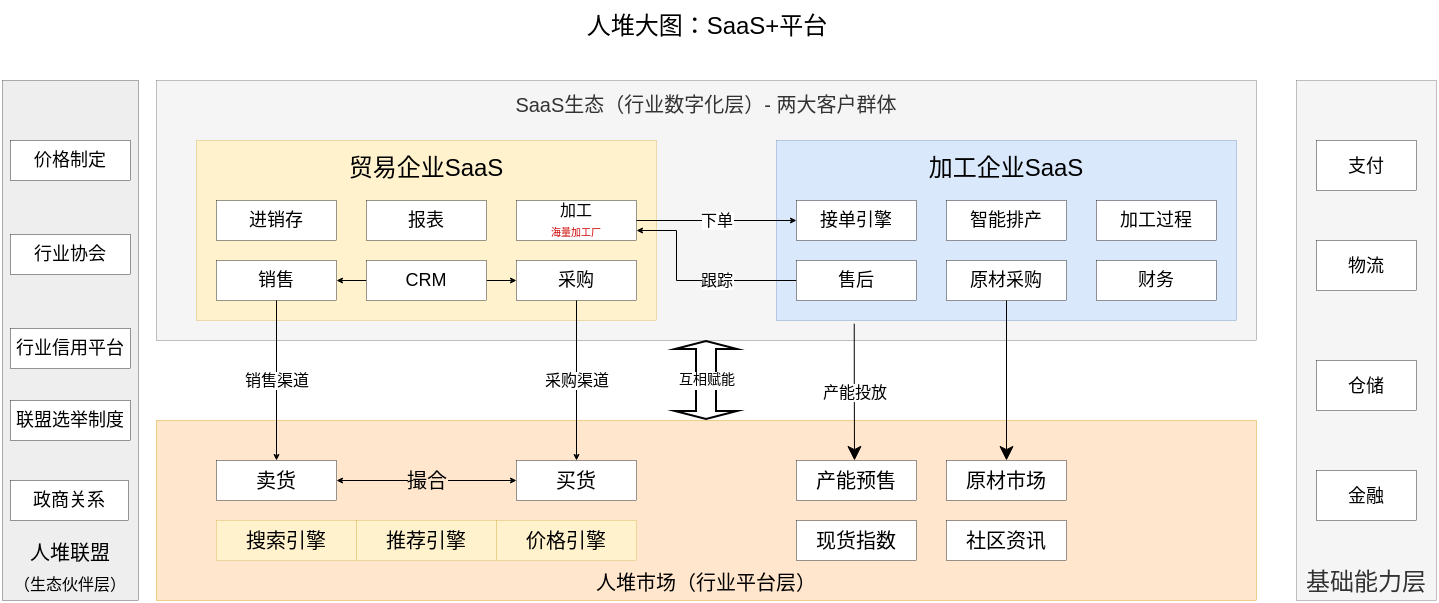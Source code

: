 <mxfile version="23.1.7" type="github">
  <diagram name="第 1 页" id="3o1Iv2JwhsrkfTF9kg7Q">
    <mxGraphModel dx="921" dy="482" grid="0" gridSize="10" guides="1" tooltips="1" connect="1" arrows="1" fold="1" page="1" pageScale="1" pageWidth="827" pageHeight="1169" math="0" shadow="0">
      <root>
        <mxCell id="0" />
        <mxCell id="1" parent="0" />
        <mxCell id="AaakfXUF925wmJockzb4-39" value="SaaS生态（行业数字化层）- 两大客户群体" style="rounded=0;whiteSpace=wrap;html=1;verticalAlign=top;fillColor=#f5f5f5;fontColor=#333333;strokeColor=#666666;fontSize=10;strokeWidth=0.2;" vertex="1" parent="1">
          <mxGeometry x="140" y="250" width="550" height="130" as="geometry" />
        </mxCell>
        <mxCell id="AaakfXUF925wmJockzb4-1" value="贸易企业SaaS" style="rounded=0;whiteSpace=wrap;html=1;verticalAlign=top;fillColor=#fff2cc;strokeColor=#d6b656;strokeWidth=0.2;" vertex="1" parent="1">
          <mxGeometry x="160" y="280" width="230" height="90" as="geometry" />
        </mxCell>
        <mxCell id="AaakfXUF925wmJockzb4-2" value="销售" style="rounded=0;whiteSpace=wrap;html=1;fontSize=9;strokeWidth=0.2;" vertex="1" parent="1">
          <mxGeometry x="170" y="340" width="60" height="20" as="geometry" />
        </mxCell>
        <mxCell id="AaakfXUF925wmJockzb4-3" value="采购" style="rounded=0;whiteSpace=wrap;html=1;fontSize=9;strokeWidth=0.2;" vertex="1" parent="1">
          <mxGeometry x="320" y="340" width="60" height="20" as="geometry" />
        </mxCell>
        <mxCell id="AaakfXUF925wmJockzb4-4" value="加工&lt;div style=&quot;&quot;&gt;&lt;font color=&quot;#cc0000&quot; style=&quot;font-size: 5px;&quot;&gt;海量加工厂&lt;/font&gt;&lt;/div&gt;" style="rounded=0;whiteSpace=wrap;html=1;fontSize=8;strokeWidth=0.2;" vertex="1" parent="1">
          <mxGeometry x="320" y="310" width="60" height="20" as="geometry" />
        </mxCell>
        <mxCell id="AaakfXUF925wmJockzb4-5" value="进销存" style="rounded=0;whiteSpace=wrap;html=1;fontSize=9;strokeWidth=0.2;" vertex="1" parent="1">
          <mxGeometry x="170" y="310" width="60" height="20" as="geometry" />
        </mxCell>
        <mxCell id="AaakfXUF925wmJockzb4-6" value="报表" style="rounded=0;whiteSpace=wrap;html=1;fontSize=9;strokeWidth=0.2;" vertex="1" parent="1">
          <mxGeometry x="245" y="310" width="60" height="20" as="geometry" />
        </mxCell>
        <mxCell id="AaakfXUF925wmJockzb4-27" style="edgeStyle=orthogonalEdgeStyle;rounded=0;orthogonalLoop=1;jettySize=auto;html=1;exitX=0;exitY=0.5;exitDx=0;exitDy=0;entryX=1;entryY=0.5;entryDx=0;entryDy=0;endSize=2;startSize=2;strokeWidth=0.5;" edge="1" parent="1" source="AaakfXUF925wmJockzb4-7" target="AaakfXUF925wmJockzb4-2">
          <mxGeometry relative="1" as="geometry" />
        </mxCell>
        <mxCell id="AaakfXUF925wmJockzb4-28" style="edgeStyle=orthogonalEdgeStyle;rounded=0;orthogonalLoop=1;jettySize=auto;html=1;exitX=1;exitY=0.5;exitDx=0;exitDy=0;entryX=0;entryY=0.5;entryDx=0;entryDy=0;endSize=2;startSize=2;strokeWidth=0.5;" edge="1" parent="1" source="AaakfXUF925wmJockzb4-7" target="AaakfXUF925wmJockzb4-3">
          <mxGeometry relative="1" as="geometry" />
        </mxCell>
        <mxCell id="AaakfXUF925wmJockzb4-7" value="CRM" style="rounded=0;whiteSpace=wrap;html=1;fontSize=9;strokeWidth=0.2;" vertex="1" parent="1">
          <mxGeometry x="245" y="340" width="60" height="20" as="geometry" />
        </mxCell>
        <mxCell id="AaakfXUF925wmJockzb4-8" value="加工企业SaaS" style="rounded=0;whiteSpace=wrap;html=1;verticalAlign=top;fillColor=#dae8fc;strokeColor=#6c8ebf;strokeWidth=0.2;" vertex="1" parent="1">
          <mxGeometry x="450" y="280" width="230" height="90" as="geometry" />
        </mxCell>
        <mxCell id="AaakfXUF925wmJockzb4-23" value="跟踪" style="edgeStyle=orthogonalEdgeStyle;rounded=0;orthogonalLoop=1;jettySize=auto;html=1;entryX=1;entryY=0.75;entryDx=0;entryDy=0;fontSize=8;endSize=2;startSize=2;strokeWidth=0.5;" edge="1" parent="1" source="AaakfXUF925wmJockzb4-9" target="AaakfXUF925wmJockzb4-4">
          <mxGeometry x="-0.238" relative="1" as="geometry">
            <Array as="points">
              <mxPoint x="400" y="350" />
              <mxPoint x="400" y="325" />
            </Array>
            <mxPoint as="offset" />
          </mxGeometry>
        </mxCell>
        <mxCell id="AaakfXUF925wmJockzb4-9" value="售后" style="rounded=0;whiteSpace=wrap;html=1;fontSize=9;strokeWidth=0.2;" vertex="1" parent="1">
          <mxGeometry x="460" y="340" width="60" height="20" as="geometry" />
        </mxCell>
        <mxCell id="AaakfXUF925wmJockzb4-10" value="原材采购" style="rounded=0;whiteSpace=wrap;html=1;fontSize=9;strokeWidth=0.2;" vertex="1" parent="1">
          <mxGeometry x="535" y="340" width="60" height="20" as="geometry" />
        </mxCell>
        <mxCell id="AaakfXUF925wmJockzb4-11" value="财务" style="rounded=0;whiteSpace=wrap;html=1;fontSize=9;strokeWidth=0.2;" vertex="1" parent="1">
          <mxGeometry x="610" y="340" width="60" height="20" as="geometry" />
        </mxCell>
        <mxCell id="AaakfXUF925wmJockzb4-12" value="接单引擎" style="rounded=0;whiteSpace=wrap;html=1;fontSize=9;strokeWidth=0.2;" vertex="1" parent="1">
          <mxGeometry x="460" y="310" width="60" height="20" as="geometry" />
        </mxCell>
        <mxCell id="AaakfXUF925wmJockzb4-13" value="智能排产" style="rounded=0;whiteSpace=wrap;html=1;fontSize=9;strokeWidth=0.2;" vertex="1" parent="1">
          <mxGeometry x="535" y="310" width="60" height="20" as="geometry" />
        </mxCell>
        <mxCell id="AaakfXUF925wmJockzb4-14" value="加工过程" style="rounded=0;whiteSpace=wrap;html=1;fontSize=9;strokeWidth=0.2;" vertex="1" parent="1">
          <mxGeometry x="610" y="310" width="60" height="20" as="geometry" />
        </mxCell>
        <mxCell id="AaakfXUF925wmJockzb4-15" value="下单" style="edgeStyle=orthogonalEdgeStyle;rounded=0;orthogonalLoop=1;jettySize=auto;html=1;entryX=0;entryY=0.5;entryDx=0;entryDy=0;fontSize=8;endSize=2;strokeWidth=0.5;" edge="1" parent="1" source="AaakfXUF925wmJockzb4-4" target="AaakfXUF925wmJockzb4-12">
          <mxGeometry relative="1" as="geometry" />
        </mxCell>
        <mxCell id="AaakfXUF925wmJockzb4-16" value="人堆市场（行业平台层）" style="rounded=0;whiteSpace=wrap;html=1;verticalAlign=bottom;fillColor=#ffe6cc;strokeColor=#d79b00;fontSize=10;strokeWidth=0.2;" vertex="1" parent="1">
          <mxGeometry x="140" y="420" width="550" height="90" as="geometry" />
        </mxCell>
        <mxCell id="AaakfXUF925wmJockzb4-19" value="撮合" style="edgeStyle=orthogonalEdgeStyle;rounded=0;orthogonalLoop=1;jettySize=auto;html=1;exitX=1;exitY=0.5;exitDx=0;exitDy=0;startArrow=classic;startFill=1;fontSize=10;endSize=2;startSize=2;labelBackgroundColor=#ffe6cc;strokeWidth=0.5;" edge="1" parent="1" source="AaakfXUF925wmJockzb4-17" target="AaakfXUF925wmJockzb4-18">
          <mxGeometry relative="1" as="geometry" />
        </mxCell>
        <mxCell id="AaakfXUF925wmJockzb4-17" value="卖货" style="rounded=0;whiteSpace=wrap;html=1;fontSize=10;strokeWidth=0.2;" vertex="1" parent="1">
          <mxGeometry x="170" y="440" width="60" height="20" as="geometry" />
        </mxCell>
        <mxCell id="AaakfXUF925wmJockzb4-18" value="买货" style="rounded=0;whiteSpace=wrap;html=1;fontSize=10;strokeWidth=0.2;" vertex="1" parent="1">
          <mxGeometry x="320" y="440" width="60" height="20" as="geometry" />
        </mxCell>
        <mxCell id="AaakfXUF925wmJockzb4-20" value="搜索引擎" style="rounded=0;whiteSpace=wrap;html=1;fontSize=10;fillColor=#fff2cc;strokeColor=#d6b656;strokeWidth=0.2;" vertex="1" parent="1">
          <mxGeometry x="170" y="470" width="70" height="20" as="geometry" />
        </mxCell>
        <mxCell id="AaakfXUF925wmJockzb4-21" value="推荐引擎" style="rounded=0;whiteSpace=wrap;html=1;fontSize=10;fillColor=#fff2cc;strokeColor=#d6b656;strokeWidth=0.2;" vertex="1" parent="1">
          <mxGeometry x="240" y="470" width="70" height="20" as="geometry" />
        </mxCell>
        <mxCell id="AaakfXUF925wmJockzb4-22" value="价格引擎" style="rounded=0;whiteSpace=wrap;html=1;fontSize=10;fillColor=#fff2cc;strokeColor=#d6b656;strokeWidth=0.2;" vertex="1" parent="1">
          <mxGeometry x="310" y="470" width="70" height="20" as="geometry" />
        </mxCell>
        <mxCell id="AaakfXUF925wmJockzb4-24" value="产能预售" style="rounded=0;whiteSpace=wrap;html=1;fontSize=10;strokeWidth=0.2;" vertex="1" parent="1">
          <mxGeometry x="460" y="440" width="60" height="20" as="geometry" />
        </mxCell>
        <mxCell id="AaakfXUF925wmJockzb4-25" value="原材市场" style="rounded=0;whiteSpace=wrap;html=1;fontSize=10;strokeWidth=0.2;" vertex="1" parent="1">
          <mxGeometry x="535" y="440" width="60" height="20" as="geometry" />
        </mxCell>
        <mxCell id="AaakfXUF925wmJockzb4-26" style="edgeStyle=orthogonalEdgeStyle;rounded=0;orthogonalLoop=1;jettySize=auto;html=1;endSize=2;startSize=2;strokeWidth=0.5;" edge="1" parent="1" source="AaakfXUF925wmJockzb4-3" target="AaakfXUF925wmJockzb4-18">
          <mxGeometry relative="1" as="geometry" />
        </mxCell>
        <mxCell id="AaakfXUF925wmJockzb4-30" value="采购渠道" style="edgeLabel;html=1;align=center;verticalAlign=middle;resizable=0;points=[];fontSize=8;" vertex="1" connectable="0" parent="AaakfXUF925wmJockzb4-26">
          <mxGeometry x="-0.173" y="-1" relative="1" as="geometry">
            <mxPoint x="1" y="7" as="offset" />
          </mxGeometry>
        </mxCell>
        <mxCell id="AaakfXUF925wmJockzb4-29" value="销售渠道" style="edgeStyle=orthogonalEdgeStyle;rounded=0;orthogonalLoop=1;jettySize=auto;html=1;fontSize=8;endSize=2;startSize=2;strokeWidth=0.5;" edge="1" parent="1" source="AaakfXUF925wmJockzb4-2" target="AaakfXUF925wmJockzb4-17">
          <mxGeometry relative="1" as="geometry">
            <mxPoint as="offset" />
          </mxGeometry>
        </mxCell>
        <mxCell id="AaakfXUF925wmJockzb4-32" style="edgeStyle=orthogonalEdgeStyle;rounded=0;orthogonalLoop=1;jettySize=auto;html=1;strokeWidth=0.5;" edge="1" parent="1" source="AaakfXUF925wmJockzb4-10" target="AaakfXUF925wmJockzb4-25">
          <mxGeometry relative="1" as="geometry" />
        </mxCell>
        <mxCell id="AaakfXUF925wmJockzb4-33" value="基础能力层" style="rounded=0;whiteSpace=wrap;html=1;verticalAlign=bottom;fillColor=#f5f5f5;strokeColor=#666666;fontColor=#333333;strokeWidth=0.2;" vertex="1" parent="1">
          <mxGeometry x="710" y="250" width="70" height="260" as="geometry" />
        </mxCell>
        <mxCell id="AaakfXUF925wmJockzb4-34" value="支付" style="rounded=0;whiteSpace=wrap;html=1;fontSize=9;strokeWidth=0.2;" vertex="1" parent="1">
          <mxGeometry x="720" y="280" width="50" height="25" as="geometry" />
        </mxCell>
        <mxCell id="AaakfXUF925wmJockzb4-36" value="仓储" style="rounded=0;whiteSpace=wrap;html=1;fontSize=9;strokeWidth=0.2;" vertex="1" parent="1">
          <mxGeometry x="720" y="390" width="50" height="25" as="geometry" />
        </mxCell>
        <mxCell id="AaakfXUF925wmJockzb4-37" value="金融" style="rounded=0;whiteSpace=wrap;html=1;fontSize=9;strokeWidth=0.2;" vertex="1" parent="1">
          <mxGeometry x="720" y="445" width="50" height="25" as="geometry" />
        </mxCell>
        <mxCell id="AaakfXUF925wmJockzb4-38" value="物流" style="rounded=0;whiteSpace=wrap;html=1;fontSize=9;strokeWidth=0.2;" vertex="1" parent="1">
          <mxGeometry x="720" y="330" width="50" height="25" as="geometry" />
        </mxCell>
        <mxCell id="AaakfXUF925wmJockzb4-40" value="现货指数" style="rounded=0;whiteSpace=wrap;html=1;fontSize=10;strokeWidth=0.2;" vertex="1" parent="1">
          <mxGeometry x="460" y="470" width="60" height="20" as="geometry" />
        </mxCell>
        <mxCell id="AaakfXUF925wmJockzb4-41" value="社区资讯" style="rounded=0;whiteSpace=wrap;html=1;fontSize=10;strokeWidth=0.2;" vertex="1" parent="1">
          <mxGeometry x="535" y="470" width="60" height="20" as="geometry" />
        </mxCell>
        <mxCell id="AaakfXUF925wmJockzb4-42" value="&lt;font style=&quot;font-size: 10px;&quot;&gt;人堆联盟&lt;br&gt;&lt;/font&gt;&lt;font style=&quot;font-size: 8px;&quot;&gt;（生态伙伴层）&lt;/font&gt;" style="rounded=0;whiteSpace=wrap;html=1;verticalAlign=bottom;fillColor=#eeeeee;strokeColor=#36393d;strokeWidth=0.2;" vertex="1" parent="1">
          <mxGeometry x="63" y="250" width="68" height="260" as="geometry" />
        </mxCell>
        <mxCell id="AaakfXUF925wmJockzb4-43" value="价格制定" style="rounded=0;whiteSpace=wrap;html=1;fontSize=9;strokeWidth=0.2;" vertex="1" parent="1">
          <mxGeometry x="67" y="280" width="60" height="20" as="geometry" />
        </mxCell>
        <mxCell id="AaakfXUF925wmJockzb4-44" value="行业协会" style="rounded=0;whiteSpace=wrap;html=1;fontSize=9;strokeWidth=0.2;" vertex="1" parent="1">
          <mxGeometry x="67" y="327" width="60" height="20" as="geometry" />
        </mxCell>
        <mxCell id="AaakfXUF925wmJockzb4-45" value="行业信用平台" style="rounded=0;whiteSpace=wrap;html=1;fontSize=9;strokeWidth=0.2;" vertex="1" parent="1">
          <mxGeometry x="67" y="374" width="60" height="20" as="geometry" />
        </mxCell>
        <mxCell id="AaakfXUF925wmJockzb4-46" value="联盟选举制度" style="rounded=0;whiteSpace=wrap;html=1;fontSize=9;strokeWidth=0.2;" vertex="1" parent="1">
          <mxGeometry x="67" y="410" width="60" height="20" as="geometry" />
        </mxCell>
        <mxCell id="AaakfXUF925wmJockzb4-47" value="政商关系" style="rounded=0;whiteSpace=wrap;html=1;fontSize=9;strokeWidth=0.2;" vertex="1" parent="1">
          <mxGeometry x="67" y="450" width="59" height="20" as="geometry" />
        </mxCell>
        <mxCell id="AaakfXUF925wmJockzb4-49" value="产能投放" style="edgeStyle=orthogonalEdgeStyle;rounded=0;orthogonalLoop=1;jettySize=auto;html=1;exitX=0.169;exitY=1.018;exitDx=0;exitDy=0;exitPerimeter=0;strokeWidth=0.5;fontSize=8;" edge="1" parent="1" source="AaakfXUF925wmJockzb4-8">
          <mxGeometry relative="1" as="geometry">
            <mxPoint x="489" y="440" as="targetPoint" />
          </mxGeometry>
        </mxCell>
        <mxCell id="AaakfXUF925wmJockzb4-50" value="人堆大图：SaaS+平台" style="text;html=1;align=center;verticalAlign=middle;resizable=0;points=[];autosize=1;strokeColor=none;fillColor=none;" vertex="1" parent="1">
          <mxGeometry x="346" y="210" width="138" height="26" as="geometry" />
        </mxCell>
        <mxCell id="AaakfXUF925wmJockzb4-51" value="互相赋能" style="shape=flexArrow;endArrow=classic;startArrow=classic;html=1;rounded=0;entryX=0.5;entryY=1;entryDx=0;entryDy=0;exitX=0.5;exitY=0;exitDx=0;exitDy=0;endSize=1;startSize=1;strokeWidth=1;fontSize=7;" edge="1" parent="1" source="AaakfXUF925wmJockzb4-16" target="AaakfXUF925wmJockzb4-39">
          <mxGeometry width="100" height="100" relative="1" as="geometry">
            <mxPoint x="369" y="486" as="sourcePoint" />
            <mxPoint x="469" y="386" as="targetPoint" />
          </mxGeometry>
        </mxCell>
      </root>
    </mxGraphModel>
  </diagram>
</mxfile>
